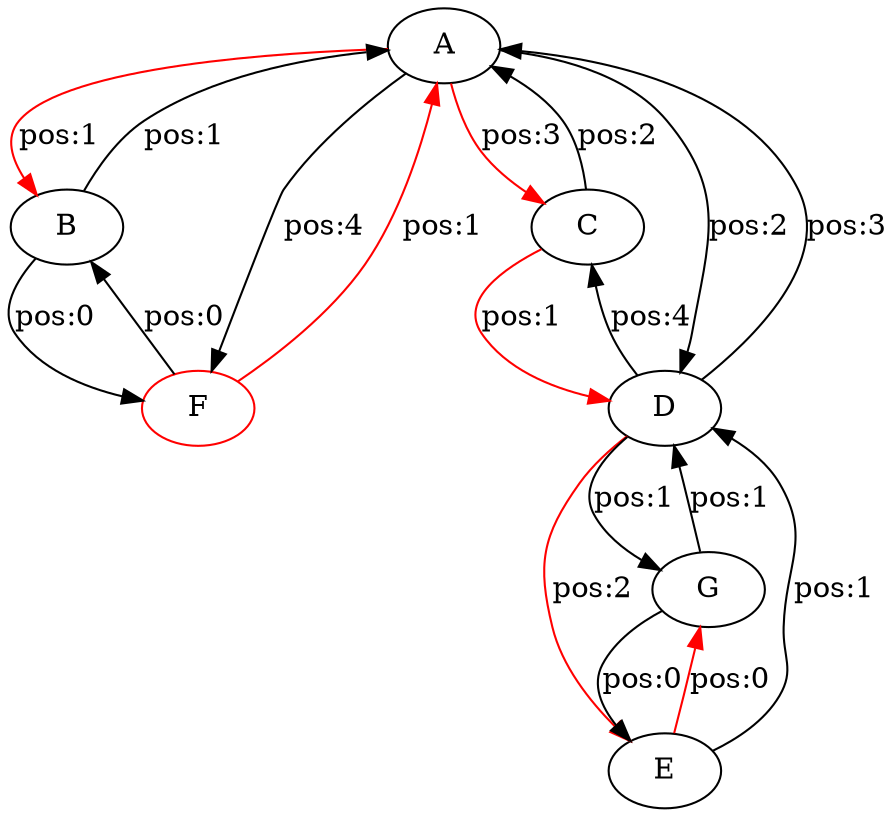 digraph {
	A [label="A"];
	B [label="B"];
	C [label="C"];
	D [label="D"];
	E [label="E"];
	F [label="F",color="red"];
	G [label="G"];

	B -> A [label="pos:1\n"];
	A -> C [label="pos:3\n",color=red];
	C -> D [label="pos:1\n",color=red];
	A -> D [label="pos:2\n"];
	A -> F [label="pos:4\n"];
	E -> D [label="pos:1\n"];
	G -> D [label="pos:1\n"];
	A -> B [label="pos:1\n",color=red];
	C -> A [label="pos:2\n"];
	D -> C [label="pos:4\n"];
	D -> A [label="pos:3\n"];
	F -> A [label="pos:1\n",color=red];
	D -> E [label="pos:2\n",color=red];
	D -> G [label="pos:1\n"];
	B -> F [label="pos:0\n"];
	F -> B [label="pos:0\n"];
	G -> E [label="pos:0\n"];
	E -> G [label="pos:0\n",color=red];
}
